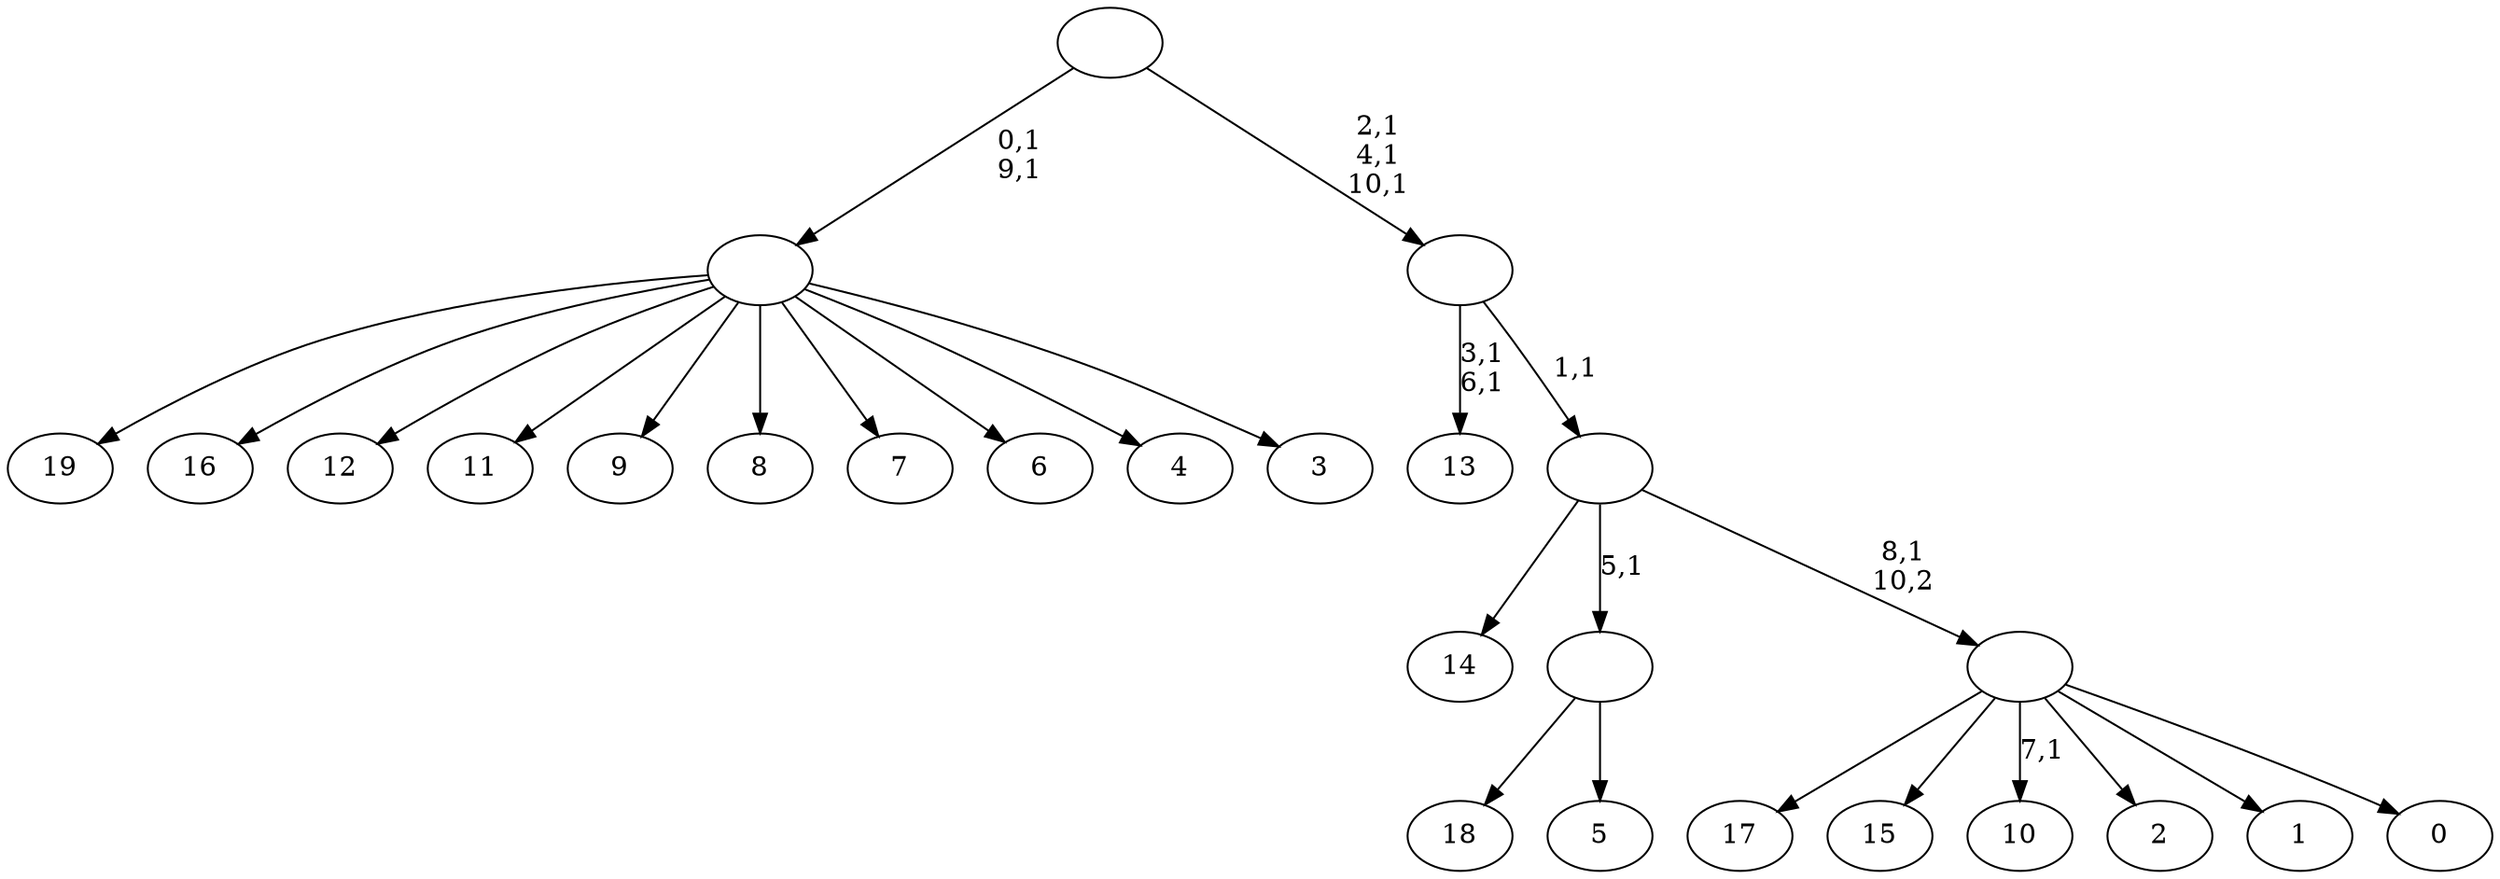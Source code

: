 digraph T {
	31 [label="19"]
	30 [label="18"]
	29 [label="17"]
	28 [label="16"]
	27 [label="15"]
	26 [label="14"]
	25 [label="13"]
	22 [label="12"]
	21 [label="11"]
	20 [label="10"]
	18 [label="9"]
	17 [label="8"]
	16 [label="7"]
	15 [label="6"]
	14 [label="5"]
	13 [label=""]
	12 [label="4"]
	11 [label="3"]
	10 [label=""]
	8 [label="2"]
	7 [label="1"]
	6 [label="0"]
	5 [label=""]
	4 [label=""]
	3 [label=""]
	0 [label=""]
	13 -> 30 [label=""]
	13 -> 14 [label=""]
	10 -> 31 [label=""]
	10 -> 28 [label=""]
	10 -> 22 [label=""]
	10 -> 21 [label=""]
	10 -> 18 [label=""]
	10 -> 17 [label=""]
	10 -> 16 [label=""]
	10 -> 15 [label=""]
	10 -> 12 [label=""]
	10 -> 11 [label=""]
	5 -> 20 [label="7,1"]
	5 -> 29 [label=""]
	5 -> 27 [label=""]
	5 -> 8 [label=""]
	5 -> 7 [label=""]
	5 -> 6 [label=""]
	4 -> 26 [label=""]
	4 -> 13 [label="5,1"]
	4 -> 5 [label="8,1\n10,2"]
	3 -> 25 [label="3,1\n6,1"]
	3 -> 4 [label="1,1"]
	0 -> 3 [label="2,1\n4,1\n10,1"]
	0 -> 10 [label="0,1\n9,1"]
}
